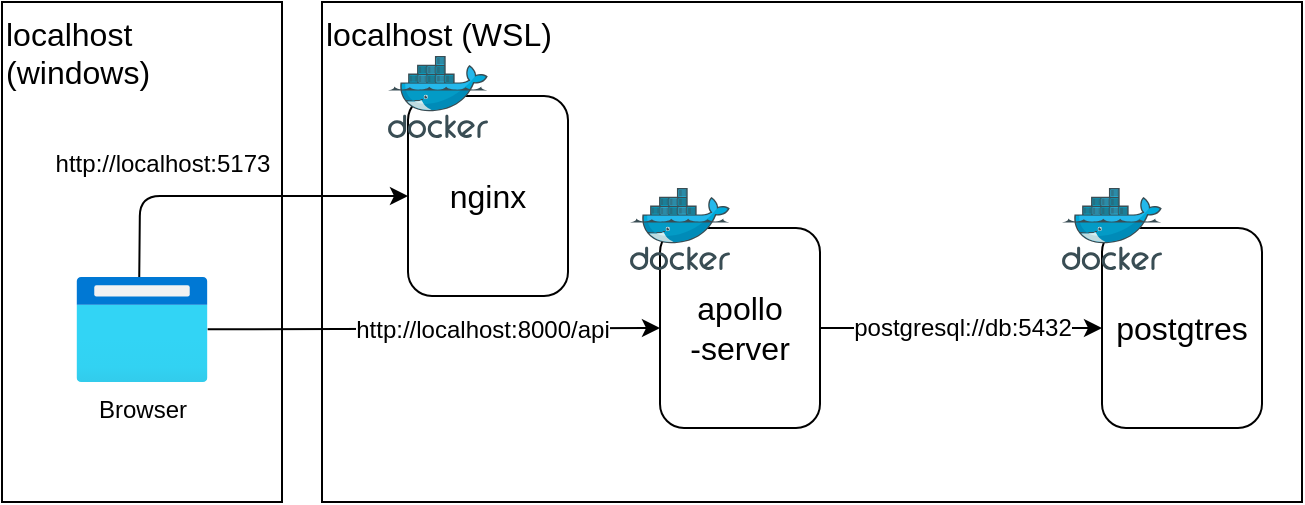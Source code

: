 <mxfile>
    <diagram id="7K1kNb7uzAJkwO5k_XXW" name="Page-1">
        <mxGraphModel dx="799" dy="301" grid="1" gridSize="10" guides="1" tooltips="1" connect="1" arrows="1" fold="1" page="1" pageScale="1" pageWidth="827" pageHeight="1169" math="0" shadow="0">
            <root>
                <mxCell id="0"/>
                <mxCell id="1" parent="0"/>
                <mxCell id="2" value="&lt;font style=&quot;font-size: 16px;&quot; color=&quot;#000000&quot;&gt;localhost (WSL)&lt;/font&gt;" style="rounded=0;whiteSpace=wrap;html=1;fillColor=#FFFFFF;strokeColor=#000000;verticalAlign=top;align=left;" parent="1" vertex="1">
                    <mxGeometry x="180" y="130" width="490" height="250" as="geometry"/>
                </mxCell>
                <mxCell id="9" value="" style="edgeStyle=none;html=1;fontColor=#000000;" parent="1" source="7" target="3" edge="1">
                    <mxGeometry relative="1" as="geometry"/>
                </mxCell>
                <mxCell id="7" value="&lt;font style=&quot;font-size: 16px;&quot;&gt;nginx&lt;/font&gt;" style="rounded=1;whiteSpace=wrap;html=1;strokeColor=#000000;fontColor=#000000;fillColor=#FFFFFF;" parent="1" vertex="1">
                    <mxGeometry x="223" y="177" width="80" height="100" as="geometry"/>
                </mxCell>
                <mxCell id="3" value="" style="sketch=0;aspect=fixed;html=1;points=[];align=center;image;fontSize=12;image=img/lib/mscae/Docker.svg;strokeColor=#000000;fillColor=#FFFFFF;" parent="1" vertex="1">
                    <mxGeometry x="213" y="157" width="50" height="41" as="geometry"/>
                </mxCell>
                <mxCell id="27" value="postgresql://db:5432" style="edgeStyle=none;html=1;entryX=0;entryY=0.5;entryDx=0;entryDy=0;labelBackgroundColor=#FFFFFF;strokeColor=#000000;fontSize=12;fontColor=#000000;" parent="1" source="10" target="11" edge="1">
                    <mxGeometry relative="1" as="geometry"/>
                </mxCell>
                <mxCell id="10" value="&lt;font style=&quot;font-size: 16px;&quot;&gt;apollo&lt;br&gt;-server&lt;/font&gt;" style="rounded=1;whiteSpace=wrap;html=1;strokeColor=#000000;fontColor=#000000;fillColor=#FFFFFF;" parent="1" vertex="1">
                    <mxGeometry x="349" y="243" width="80" height="100" as="geometry"/>
                </mxCell>
                <mxCell id="11" value="&lt;font style=&quot;font-size: 16px;&quot;&gt;postgtres&lt;/font&gt;" style="rounded=1;whiteSpace=wrap;html=1;strokeColor=#000000;fontColor=#000000;fillColor=#FFFFFF;" parent="1" vertex="1">
                    <mxGeometry x="570" y="243" width="80" height="100" as="geometry"/>
                </mxCell>
                <mxCell id="4" value="" style="sketch=0;aspect=fixed;html=1;points=[];align=center;image;fontSize=12;image=img/lib/mscae/Docker.svg;strokeColor=#000000;fillColor=#FFFFFF;" parent="1" vertex="1">
                    <mxGeometry x="334" y="223" width="50" height="41" as="geometry"/>
                </mxCell>
                <mxCell id="6" value="" style="sketch=0;aspect=fixed;html=1;points=[];align=center;image;fontSize=12;image=img/lib/mscae/Docker.svg;strokeColor=#000000;fillColor=#FFFFFF;" parent="1" vertex="1">
                    <mxGeometry x="550" y="223" width="50" height="41" as="geometry"/>
                </mxCell>
                <mxCell id="15" value="&lt;font color=&quot;#000000&quot;&gt;&lt;span style=&quot;font-size: 16px;&quot;&gt;localhost (windows)&lt;/span&gt;&lt;/font&gt;" style="rounded=0;whiteSpace=wrap;html=1;fillColor=#FFFFFF;strokeColor=#000000;verticalAlign=top;align=left;" parent="1" vertex="1">
                    <mxGeometry x="20" y="130" width="140" height="250" as="geometry"/>
                </mxCell>
                <mxCell id="25" value="&lt;font style=&quot;font-size: 12px;&quot;&gt;http://localhost:8000/api&lt;/font&gt;" style="edgeStyle=none;html=1;entryX=0;entryY=0.5;entryDx=0;entryDy=0;labelBackgroundColor=#FFFFFF;strokeColor=#000000;fontSize=14;fontColor=#000000;" parent="1" source="23" target="10" edge="1">
                    <mxGeometry x="0.213" relative="1" as="geometry">
                        <mxPoint as="offset"/>
                    </mxGeometry>
                </mxCell>
                <mxCell id="26" value="&lt;font style=&quot;font-size: 12px;&quot;&gt;http://localhost:5173&lt;/font&gt;" style="edgeStyle=none;html=1;entryX=0;entryY=0.5;entryDx=0;entryDy=0;labelBackgroundColor=#FFFFFF;strokeColor=#000000;fontSize=14;fontColor=#000000;exitX=0.479;exitY=0.022;exitDx=0;exitDy=0;exitPerimeter=0;" parent="1" source="23" target="7" edge="1">
                    <mxGeometry x="-0.401" y="17" relative="1" as="geometry">
                        <Array as="points">
                            <mxPoint x="89" y="227"/>
                        </Array>
                        <mxPoint as="offset"/>
                    </mxGeometry>
                </mxCell>
                <mxCell id="23" value="&lt;span style=&quot;background-color: rgb(255, 255, 255);&quot;&gt;Browser&lt;/span&gt;" style="aspect=fixed;html=1;points=[];align=center;image;fontSize=12;image=img/lib/azure2/general/Browser.svg;strokeColor=#000000;fontColor=#000000;fillColor=default;" parent="1" vertex="1">
                    <mxGeometry x="57.18" y="267.5" width="65.63" height="52.5" as="geometry"/>
                </mxCell>
            </root>
        </mxGraphModel>
    </diagram>
</mxfile>